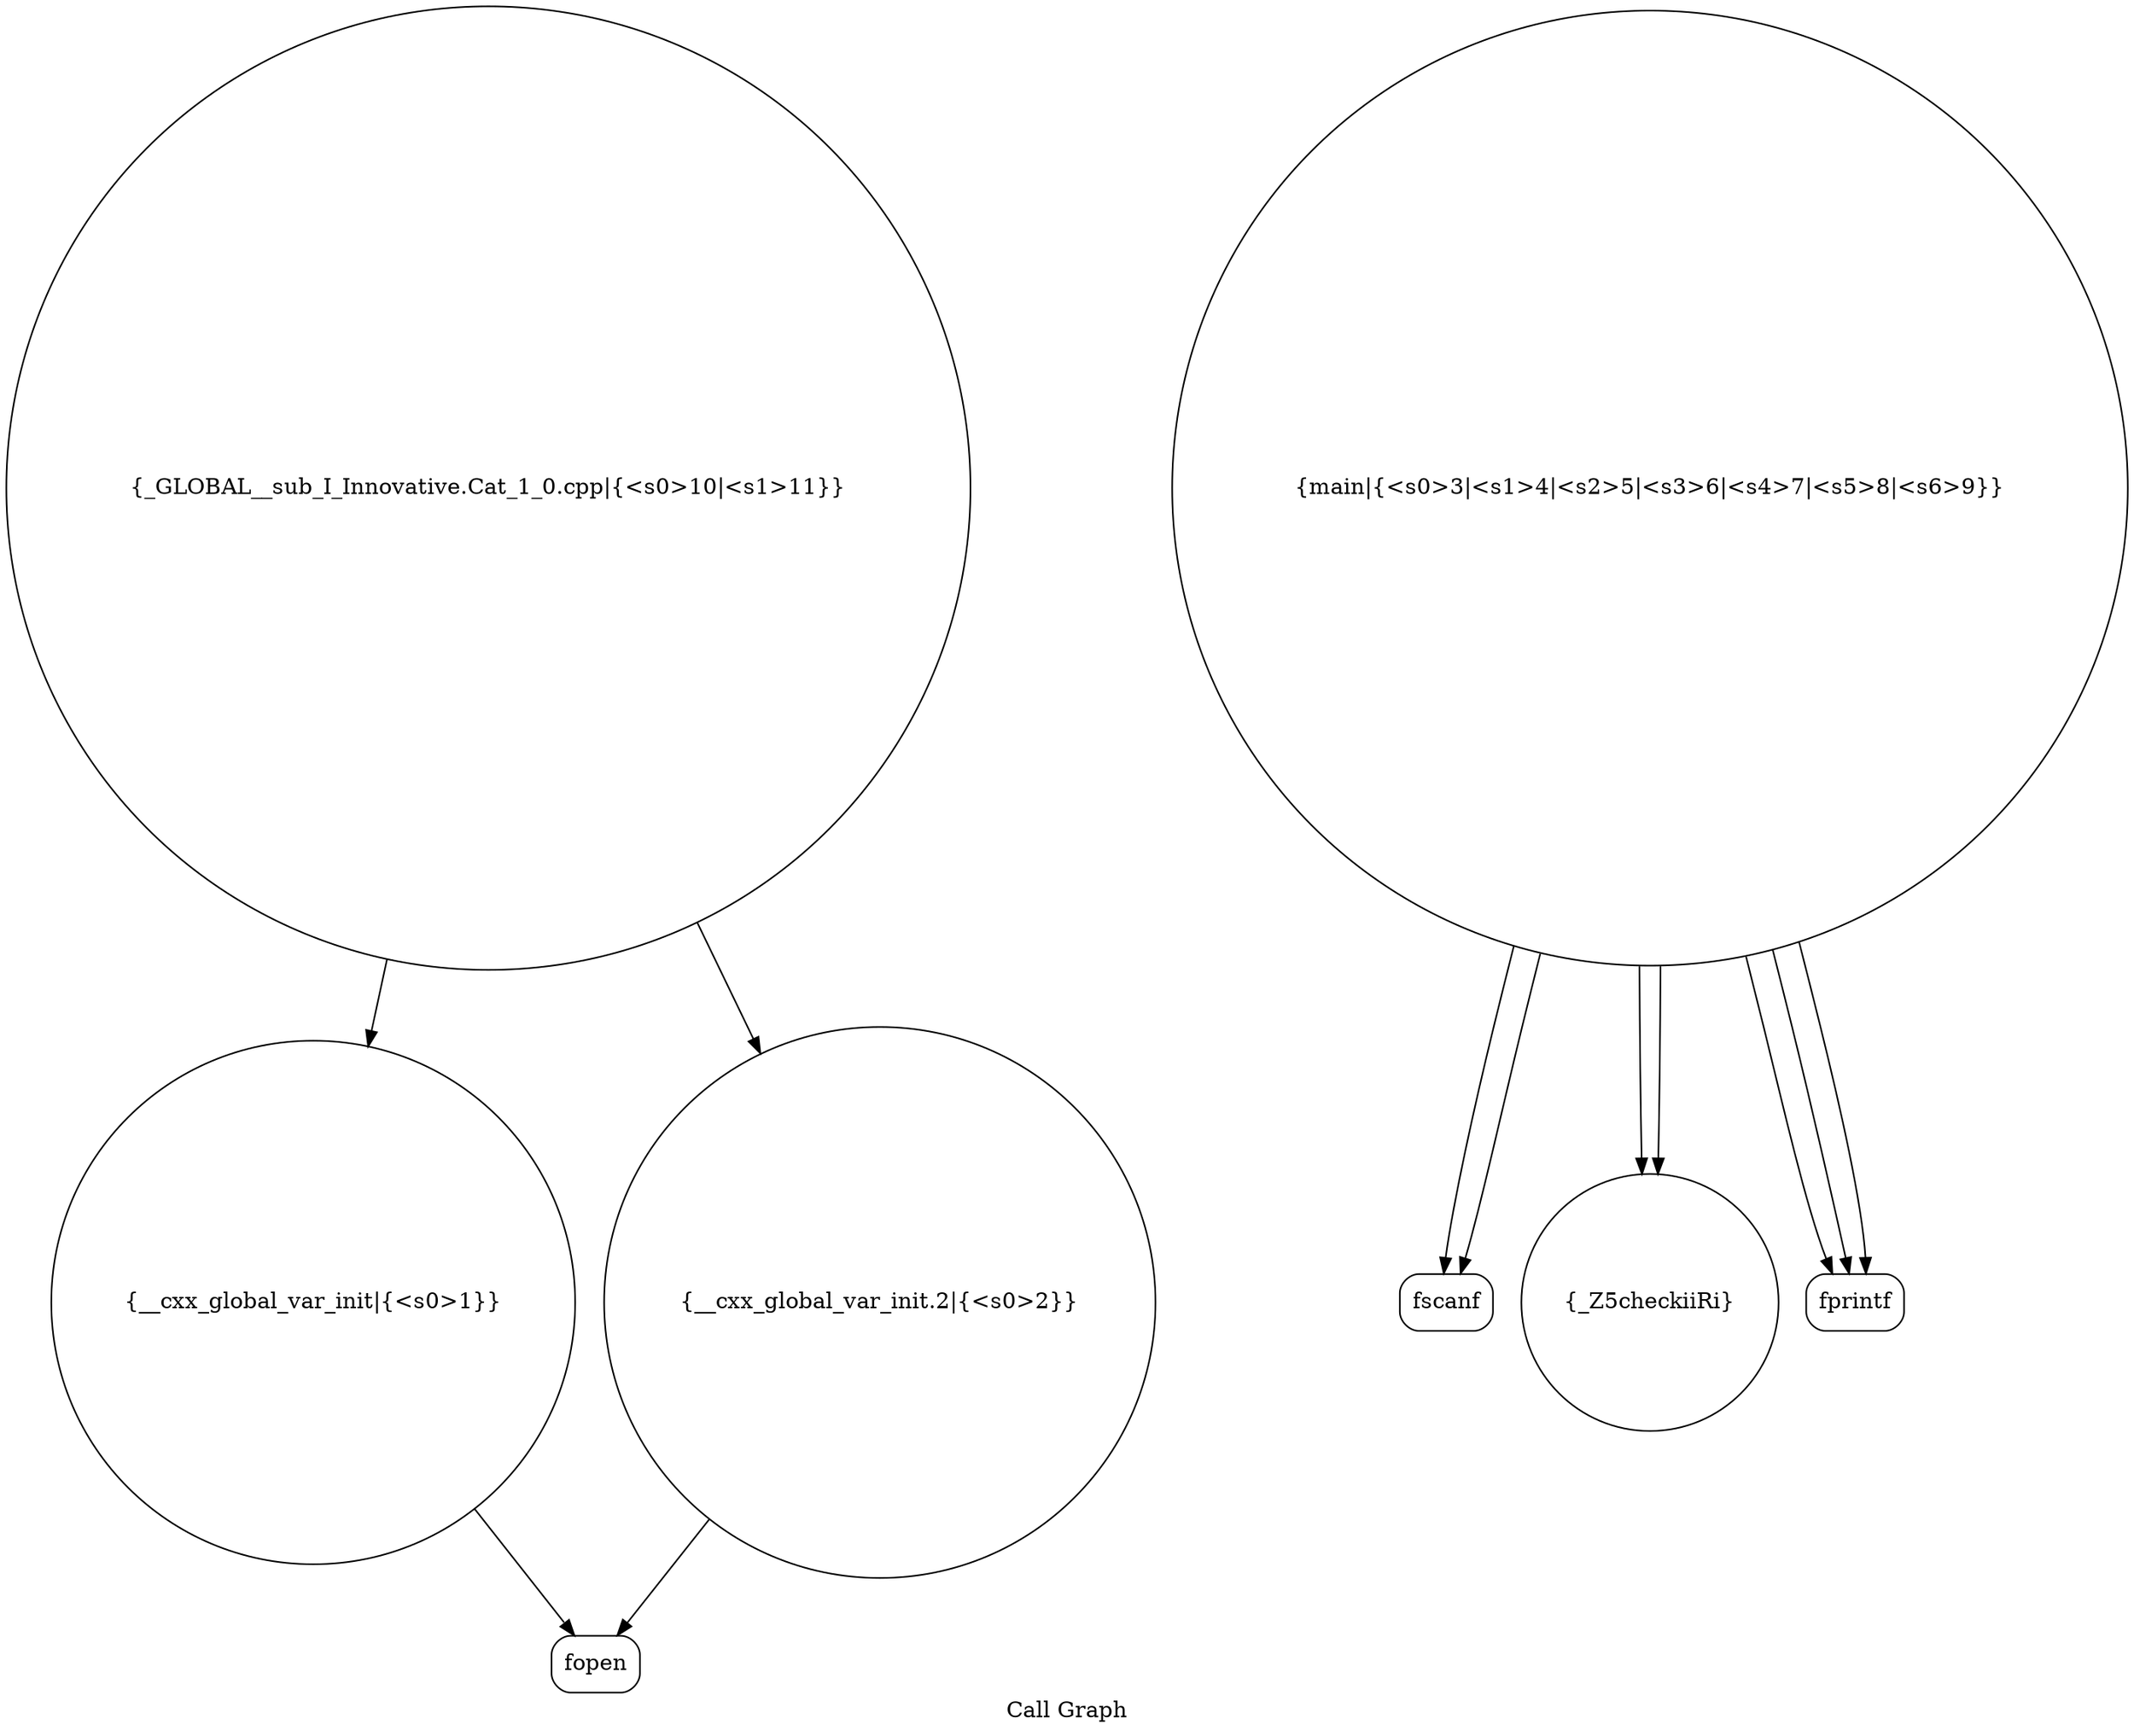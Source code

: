 digraph "Call Graph" {
	label="Call Graph";

	Node0x558e24f95fd0 [shape=record,shape=circle,label="{__cxx_global_var_init|{<s0>1}}"];
	Node0x558e24f95fd0:s0 -> Node0x558e24f96460[color=black];
	Node0x558e24f96760 [shape=record,shape=circle,label="{_GLOBAL__sub_I_Innovative.Cat_1_0.cpp|{<s0>10|<s1>11}}"];
	Node0x558e24f96760:s0 -> Node0x558e24f95fd0[color=black];
	Node0x558e24f96760:s1 -> Node0x558e24f964e0[color=black];
	Node0x558e24f964e0 [shape=record,shape=circle,label="{__cxx_global_var_init.2|{<s0>2}}"];
	Node0x558e24f964e0:s0 -> Node0x558e24f96460[color=black];
	Node0x558e24f965e0 [shape=record,shape=circle,label="{main|{<s0>3|<s1>4|<s2>5|<s3>6|<s4>7|<s5>8|<s6>9}}"];
	Node0x558e24f965e0:s0 -> Node0x558e24f96660[color=black];
	Node0x558e24f965e0:s1 -> Node0x558e24f96660[color=black];
	Node0x558e24f965e0:s2 -> Node0x558e24f96560[color=black];
	Node0x558e24f965e0:s3 -> Node0x558e24f96560[color=black];
	Node0x558e24f965e0:s4 -> Node0x558e24f966e0[color=black];
	Node0x558e24f965e0:s5 -> Node0x558e24f966e0[color=black];
	Node0x558e24f965e0:s6 -> Node0x558e24f966e0[color=black];
	Node0x558e24f966e0 [shape=record,shape=Mrecord,label="{fprintf}"];
	Node0x558e24f96460 [shape=record,shape=Mrecord,label="{fopen}"];
	Node0x558e24f96560 [shape=record,shape=circle,label="{_Z5checkiiRi}"];
	Node0x558e24f96660 [shape=record,shape=Mrecord,label="{fscanf}"];
}
